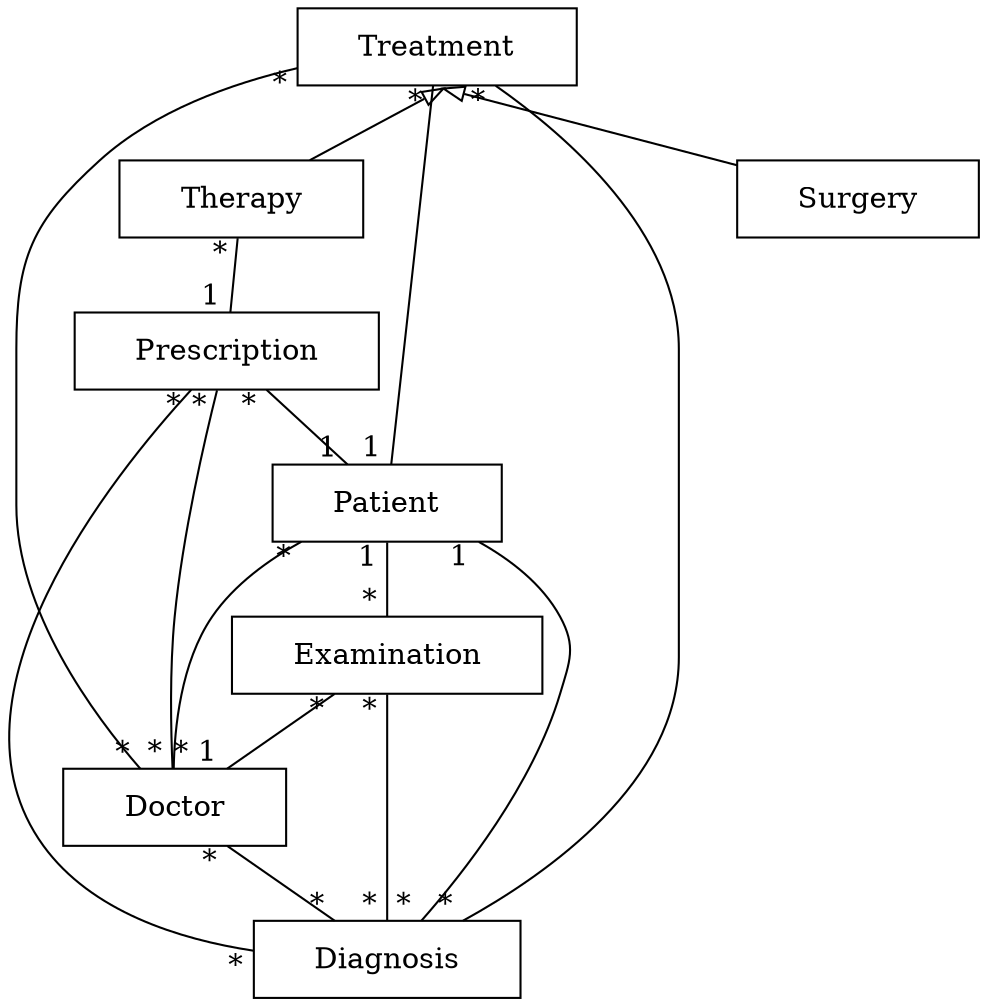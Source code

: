 // Code generated by Umple 1.31.1.5860.78bb27cc6

digraph "Treatment" {
  rankdir="BT"
  node [ratio="auto" shape=record margin=0; href="javascript:Action.selectClass(&quot;\N&quot;);"];

  // Class: Patient
  "Patient" [shape=plaintext margin=0 label=<<table border="1" cellspacing="0" cellborder="0" cellpadding="10"><tr><td>    Patient    </td></tr></table>>,
   tooltip="class Patient
"];

  // Class: Doctor
  "Doctor" [shape=plaintext margin=0 label=<<table border="1" cellspacing="0" cellborder="0" cellpadding="10"><tr><td>    Doctor    </td></tr></table>>,
   tooltip="class Doctor
"];

  // Class: Examination
  "Examination" [shape=plaintext margin=0 label=<<table border="1" cellspacing="0" cellborder="0" cellpadding="10"><tr><td>    Examination    </td></tr></table>>,
   tooltip="class Examination
"];

  // Class: Diagnosis
  "Diagnosis" [shape=plaintext margin=0 label=<<table border="1" cellspacing="0" cellborder="0" cellpadding="10"><tr><td>    Diagnosis    </td></tr></table>>,
   tooltip="class Diagnosis
"];

  // Class: Prescription
  "Prescription" [shape=plaintext margin=0 label=<<table border="1" cellspacing="0" cellborder="0" cellpadding="10"><tr><td>    Prescription    </td></tr></table>>,
   tooltip="class Prescription
"];

  // Class: Treatment
  "Treatment" [shape=plaintext margin=0 label=<<table border="1" cellspacing="0" cellborder="0" cellpadding="10"><tr><td>    Treatment    </td></tr></table>>,
   tooltip="class Treatment
"];

  // Class: Therapy
  "Therapy" [shape=plaintext margin=0 label=<<table border="1" cellspacing="0" cellborder="0" cellpadding="10"><tr><td>    Therapy    </td></tr></table>>,
   tooltip="class Therapy
"];
  "Therapy" -> "Treatment" [arrowhead="empty"; samehead="gen"];


  // Class: Surgery
  "Surgery" [shape=plaintext margin=0 label=<<table border="1" cellspacing="0" cellborder="0" cellpadding="10"><tr><td>    Surgery    </td></tr></table>>,
   tooltip="class Surgery
"];
  "Surgery" -> "Treatment" [arrowhead="empty"; samehead="gen"];


  // All associations
  "Patient" -> "Prescription" [dir="none", taillabel="1 ", headlabel="* ", tooltip="Patient 1  -- *  Prescription

A Prescription has A Patient. It must always have exactly, one, and can never have none. And there is an upper bound of at most one Patient.

A Patient has some Prescriptions. It can have none, and there is no upper bound defined.

When a Prescription is created, its Patient must be assigned.
When a Prescription is deleted, its Patient is not deleted and its list of Prescriptions is decreased.
When a Patient is deleted, its Prescriptions are not deleted. They are assigned to another Patient.
" headtooltip="Patient 1  -- *  Prescription

A Prescription has A Patient. It must always have exactly, one, and can never have none. And there is an upper bound of at most one Patient.

A Patient has some Prescriptions. It can have none, and there is no upper bound defined.

When a Prescription is created, its Patient must be assigned.
When a Prescription is deleted, its Patient is not deleted and its list of Prescriptions is decreased.
When a Patient is deleted, its Prescriptions are not deleted. They are assigned to another Patient.
" tailtooltip="Patient 1  -- *  Prescription

A Prescription has A Patient. It must always have exactly, one, and can never have none. And there is an upper bound of at most one Patient.

A Patient has some Prescriptions. It can have none, and there is no upper bound defined.

When a Prescription is created, its Patient must be assigned.
When a Prescription is deleted, its Patient is not deleted and its list of Prescriptions is decreased.
When a Patient is deleted, its Prescriptions are not deleted. They are assigned to another Patient.
" tailurl="javascript:void()" headurl="javascript:void()" ];
  "Patient" -> "Treatment" [dir="none", taillabel="1 ", headlabel="* ", tooltip="Patient 1  -- *  Treatment

A Treatment has A Patient. It must always have exactly, one, and can never have none. And there is an upper bound of at most one Patient.

A Patient has some Treatments. It can have none, and there is no upper bound defined.

When a Treatment is created, its Patient must be assigned.
When a Treatment is deleted, its Patient is not deleted and its list of Treatments is decreased.
When a Patient is deleted, its Treatments are not deleted. They are assigned to another Patient.
" headtooltip="Patient 1  -- *  Treatment

A Treatment has A Patient. It must always have exactly, one, and can never have none. And there is an upper bound of at most one Patient.

A Patient has some Treatments. It can have none, and there is no upper bound defined.

When a Treatment is created, its Patient must be assigned.
When a Treatment is deleted, its Patient is not deleted and its list of Treatments is decreased.
When a Patient is deleted, its Treatments are not deleted. They are assigned to another Patient.
" tailtooltip="Patient 1  -- *  Treatment

A Treatment has A Patient. It must always have exactly, one, and can never have none. And there is an upper bound of at most one Patient.

A Patient has some Treatments. It can have none, and there is no upper bound defined.

When a Treatment is created, its Patient must be assigned.
When a Treatment is deleted, its Patient is not deleted and its list of Treatments is decreased.
When a Patient is deleted, its Treatments are not deleted. They are assigned to another Patient.
" tailurl="javascript:void()" headurl="javascript:void()" ];
  "Doctor" -> "Patient" [dir="none", taillabel="* ", headlabel="* ", tooltip="Doctor *  -- *  Patient

A Patient has some Doctors. It can have none, and there is no upper bound defined.

A Doctor has some Patients. It can have none, and there is no upper bound defined.

" headtooltip="Doctor *  -- *  Patient

A Patient has some Doctors. It can have none, and there is no upper bound defined.

A Doctor has some Patients. It can have none, and there is no upper bound defined.

" tailtooltip="Doctor *  -- *  Patient

A Patient has some Doctors. It can have none, and there is no upper bound defined.

A Doctor has some Patients. It can have none, and there is no upper bound defined.

" tailurl="javascript:void()" headurl="javascript:void()" ];
  "Doctor" -> "Examination" [dir="none", taillabel="1 ", headlabel="* ", tooltip="Doctor 1  -- *  Examination

An Examination has A Doctor. It must always have exactly, one, and can never have none. And there is an upper bound of at most one Doctor.

A Doctor has some Examinations. It can have none, and there is no upper bound defined.

When an Examination is created, its Doctor must be assigned.
When an Examination is deleted, its Doctor is not deleted and its list of Examinations is decreased.
When a Doctor is deleted, its Examinations are not deleted. They are assigned to another Doctor.
" headtooltip="Doctor 1  -- *  Examination

An Examination has A Doctor. It must always have exactly, one, and can never have none. And there is an upper bound of at most one Doctor.

A Doctor has some Examinations. It can have none, and there is no upper bound defined.

When an Examination is created, its Doctor must be assigned.
When an Examination is deleted, its Doctor is not deleted and its list of Examinations is decreased.
When a Doctor is deleted, its Examinations are not deleted. They are assigned to another Doctor.
" tailtooltip="Doctor 1  -- *  Examination

An Examination has A Doctor. It must always have exactly, one, and can never have none. And there is an upper bound of at most one Doctor.

A Doctor has some Examinations. It can have none, and there is no upper bound defined.

When an Examination is created, its Doctor must be assigned.
When an Examination is deleted, its Doctor is not deleted and its list of Examinations is decreased.
When a Doctor is deleted, its Examinations are not deleted. They are assigned to another Doctor.
" tailurl="javascript:void()" headurl="javascript:void()" ];
  "Doctor" -> "Prescription" [dir="none", taillabel="* ", headlabel="* ", tooltip="Doctor *  -- *  Prescription

A Prescription has some Doctors. It can have none, and there is no upper bound defined.

A Doctor has some Prescriptions. It can have none, and there is no upper bound defined.

" headtooltip="Doctor *  -- *  Prescription

A Prescription has some Doctors. It can have none, and there is no upper bound defined.

A Doctor has some Prescriptions. It can have none, and there is no upper bound defined.

" tailtooltip="Doctor *  -- *  Prescription

A Prescription has some Doctors. It can have none, and there is no upper bound defined.

A Doctor has some Prescriptions. It can have none, and there is no upper bound defined.

" tailurl="javascript:void()" headurl="javascript:void()" ];
  "Doctor" -> "Treatment" [dir="none", taillabel="* ", headlabel="* ", tooltip="Doctor *  -- *  Treatment

A Treatment has some Doctors. It can have none, and there is no upper bound defined.

A Doctor has some Treatments. It can have none, and there is no upper bound defined.

" headtooltip="Doctor *  -- *  Treatment

A Treatment has some Doctors. It can have none, and there is no upper bound defined.

A Doctor has some Treatments. It can have none, and there is no upper bound defined.

" tailtooltip="Doctor *  -- *  Treatment

A Treatment has some Doctors. It can have none, and there is no upper bound defined.

A Doctor has some Treatments. It can have none, and there is no upper bound defined.

" tailurl="javascript:void()" headurl="javascript:void()" ];
  "Examination" -> "Patient" [dir="none", taillabel="* ", headlabel="1 ", tooltip="Examination *  -- 1  Patient

A Patient has some Examinations. It can have none, and there is no upper bound defined.

An Examination has A Patient. It must always have exactly, one, and can never have none. And there is an upper bound of at most one Patient.

When an Examination is created, its Patient must be assigned.
When an Examination is deleted, its Patient is not deleted and its list of Examinations is decreased.
When a Patient is deleted, its Examinations are not deleted. They are assigned to another Patient.
" headtooltip="Examination *  -- 1  Patient

A Patient has some Examinations. It can have none, and there is no upper bound defined.

An Examination has A Patient. It must always have exactly, one, and can never have none. And there is an upper bound of at most one Patient.

When an Examination is created, its Patient must be assigned.
When an Examination is deleted, its Patient is not deleted and its list of Examinations is decreased.
When a Patient is deleted, its Examinations are not deleted. They are assigned to another Patient.
" tailtooltip="Examination *  -- 1  Patient

A Patient has some Examinations. It can have none, and there is no upper bound defined.

An Examination has A Patient. It must always have exactly, one, and can never have none. And there is an upper bound of at most one Patient.

When an Examination is created, its Patient must be assigned.
When an Examination is deleted, its Patient is not deleted and its list of Examinations is decreased.
When a Patient is deleted, its Examinations are not deleted. They are assigned to another Patient.
" tailurl="javascript:void()" headurl="javascript:void()" ];
  "Diagnosis" -> "Patient" [dir="none", taillabel="* ", headlabel="1 ", tooltip="Diagnosis *  -- 1  Patient

A Patient has some Diagnosiss. It can have none, and there is no upper bound defined.

A Diagnosis has A Patient. It must always have exactly, one, and can never have none. And there is an upper bound of at most one Patient.

When a Diagnosis is created, its Patient must be assigned.
When a Diagnosis is deleted, its Patient is not deleted and its list of Diagnosiss is decreased.
When a Patient is deleted, its Diagnosiss are not deleted. They are assigned to another Patient.
" headtooltip="Diagnosis *  -- 1  Patient

A Patient has some Diagnosiss. It can have none, and there is no upper bound defined.

A Diagnosis has A Patient. It must always have exactly, one, and can never have none. And there is an upper bound of at most one Patient.

When a Diagnosis is created, its Patient must be assigned.
When a Diagnosis is deleted, its Patient is not deleted and its list of Diagnosiss is decreased.
When a Patient is deleted, its Diagnosiss are not deleted. They are assigned to another Patient.
" tailtooltip="Diagnosis *  -- 1  Patient

A Patient has some Diagnosiss. It can have none, and there is no upper bound defined.

A Diagnosis has A Patient. It must always have exactly, one, and can never have none. And there is an upper bound of at most one Patient.

When a Diagnosis is created, its Patient must be assigned.
When a Diagnosis is deleted, its Patient is not deleted and its list of Diagnosiss is decreased.
When a Patient is deleted, its Diagnosiss are not deleted. They are assigned to another Patient.
" tailurl="javascript:void()" headurl="javascript:void()" ];
  "Diagnosis" -> "Doctor" [dir="none", taillabel="* ", headlabel="* ", tooltip="Diagnosis *  -- *  Doctor

A Doctor has some Diagnosiss. It can have none, and there is no upper bound defined.

A Diagnosis has some Doctors. It can have none, and there is no upper bound defined.

" headtooltip="Diagnosis *  -- *  Doctor

A Doctor has some Diagnosiss. It can have none, and there is no upper bound defined.

A Diagnosis has some Doctors. It can have none, and there is no upper bound defined.

" tailtooltip="Diagnosis *  -- *  Doctor

A Doctor has some Diagnosiss. It can have none, and there is no upper bound defined.

A Diagnosis has some Doctors. It can have none, and there is no upper bound defined.

" tailurl="javascript:void()" headurl="javascript:void()" ];
  "Diagnosis" -> "Examination" [dir="none", taillabel="* ", headlabel="* ", tooltip="Diagnosis *  -- *  Examination

An Examination has some Diagnosiss. It can have none, and there is no upper bound defined.

A Diagnosis has some Examinations. It can have none, and there is no upper bound defined.

" headtooltip="Diagnosis *  -- *  Examination

An Examination has some Diagnosiss. It can have none, and there is no upper bound defined.

A Diagnosis has some Examinations. It can have none, and there is no upper bound defined.

" tailtooltip="Diagnosis *  -- *  Examination

An Examination has some Diagnosiss. It can have none, and there is no upper bound defined.

A Diagnosis has some Examinations. It can have none, and there is no upper bound defined.

" tailurl="javascript:void()" headurl="javascript:void()" ];
  "Diagnosis" -> "Prescription" [dir="none", taillabel="* ", headlabel="* ", tooltip="Diagnosis *  -- *  Prescription

A Prescription has some Diagnosiss. It can have none, and there is no upper bound defined.

A Diagnosis has some Prescriptions. It can have none, and there is no upper bound defined.

" headtooltip="Diagnosis *  -- *  Prescription

A Prescription has some Diagnosiss. It can have none, and there is no upper bound defined.

A Diagnosis has some Prescriptions. It can have none, and there is no upper bound defined.

" tailtooltip="Diagnosis *  -- *  Prescription

A Prescription has some Diagnosiss. It can have none, and there is no upper bound defined.

A Diagnosis has some Prescriptions. It can have none, and there is no upper bound defined.

" tailurl="javascript:void()" headurl="javascript:void()" ];
  "Diagnosis" -> "Treatment" [dir="none", taillabel="* ", headlabel="* ", tooltip="Diagnosis *  -- *  Treatment

A Treatment has some Diagnosiss. It can have none, and there is no upper bound defined.

A Diagnosis has some Treatments. It can have none, and there is no upper bound defined.

" headtooltip="Diagnosis *  -- *  Treatment

A Treatment has some Diagnosiss. It can have none, and there is no upper bound defined.

A Diagnosis has some Treatments. It can have none, and there is no upper bound defined.

" tailtooltip="Diagnosis *  -- *  Treatment

A Treatment has some Diagnosiss. It can have none, and there is no upper bound defined.

A Diagnosis has some Treatments. It can have none, and there is no upper bound defined.

" tailurl="javascript:void()" headurl="javascript:void()" ];
  "Prescription" -> "Therapy" [dir="none", taillabel="1 ", headlabel="* ", tooltip="Prescription 1  -- *  Therapy

A Therapy called therapies has A Prescription. It must always have exactly, one, and can never have none. And there is an upper bound of at most one Prescription.

A Prescription has some Therapys called therapies. It can have none, and there is no upper bound defined.

When a Therapy is created, its Prescription must be assigned.
When a Therapy is deleted, its Prescription is not deleted and its list of Therapys is decreased.
When a Prescription is deleted, its Therapys are not deleted. They are assigned to another Prescription.
" headtooltip="Prescription 1  -- *  Therapy

A Therapy called therapies has A Prescription. It must always have exactly, one, and can never have none. And there is an upper bound of at most one Prescription.

A Prescription has some Therapys called therapies. It can have none, and there is no upper bound defined.

When a Therapy is created, its Prescription must be assigned.
When a Therapy is deleted, its Prescription is not deleted and its list of Therapys is decreased.
When a Prescription is deleted, its Therapys are not deleted. They are assigned to another Prescription.
" tailtooltip="Prescription 1  -- *  Therapy

A Therapy called therapies has A Prescription. It must always have exactly, one, and can never have none. And there is an upper bound of at most one Prescription.

A Prescription has some Therapys called therapies. It can have none, and there is no upper bound defined.

When a Therapy is created, its Prescription must be assigned.
When a Therapy is deleted, its Prescription is not deleted and its list of Therapys is decreased.
When a Prescription is deleted, its Therapys are not deleted. They are assigned to another Prescription.
" tailurl="javascript:void()" headurl="javascript:void()" ];
}
